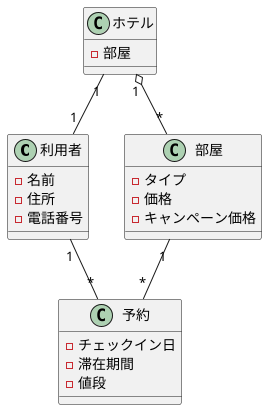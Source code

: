 @startuml
' left to right direction
class 利用者{
- 名前
- 住所
- 電話番号
}
class ホテル{
- 部屋
}
class 部屋{
- タイプ
- 価格
- キャンペーン価格
}
class 予約{
- チェックイン日
- 滞在期間
- 値段
}
利用者 "1"--"*" 予約
ホテル "1"--"1" 利用者
ホテル "1" o--"*" 部屋
部屋 "1" --"*" 予約
@enduml
' ● ホテルには部屋が複数個（いくつかは不明）あります。
' ● ホテルには利用者が会員として登録されています。
' ● 利用者は部屋を予約します。